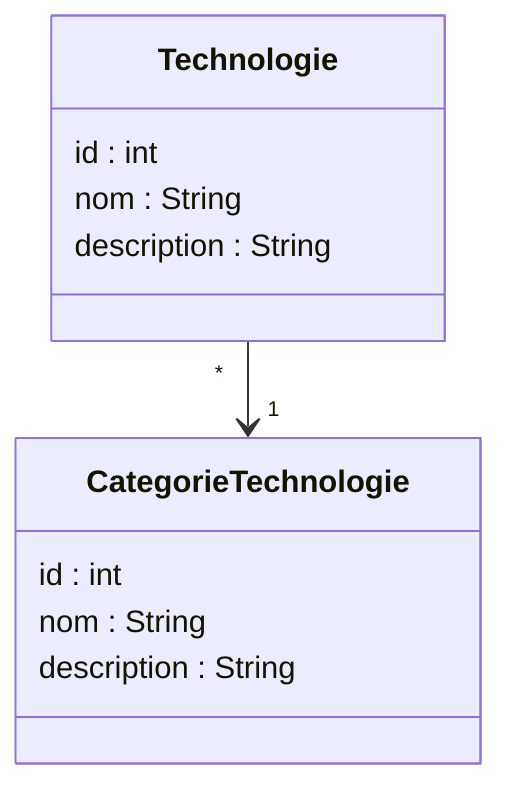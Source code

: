 classDiagram
class Technologie {
  id : int
  nom : String
  description : String
}
class CategorieTechnologie {
  id : int
  nom : String
  description : String
}
Technologie "*" --> "1" CategorieTechnologie